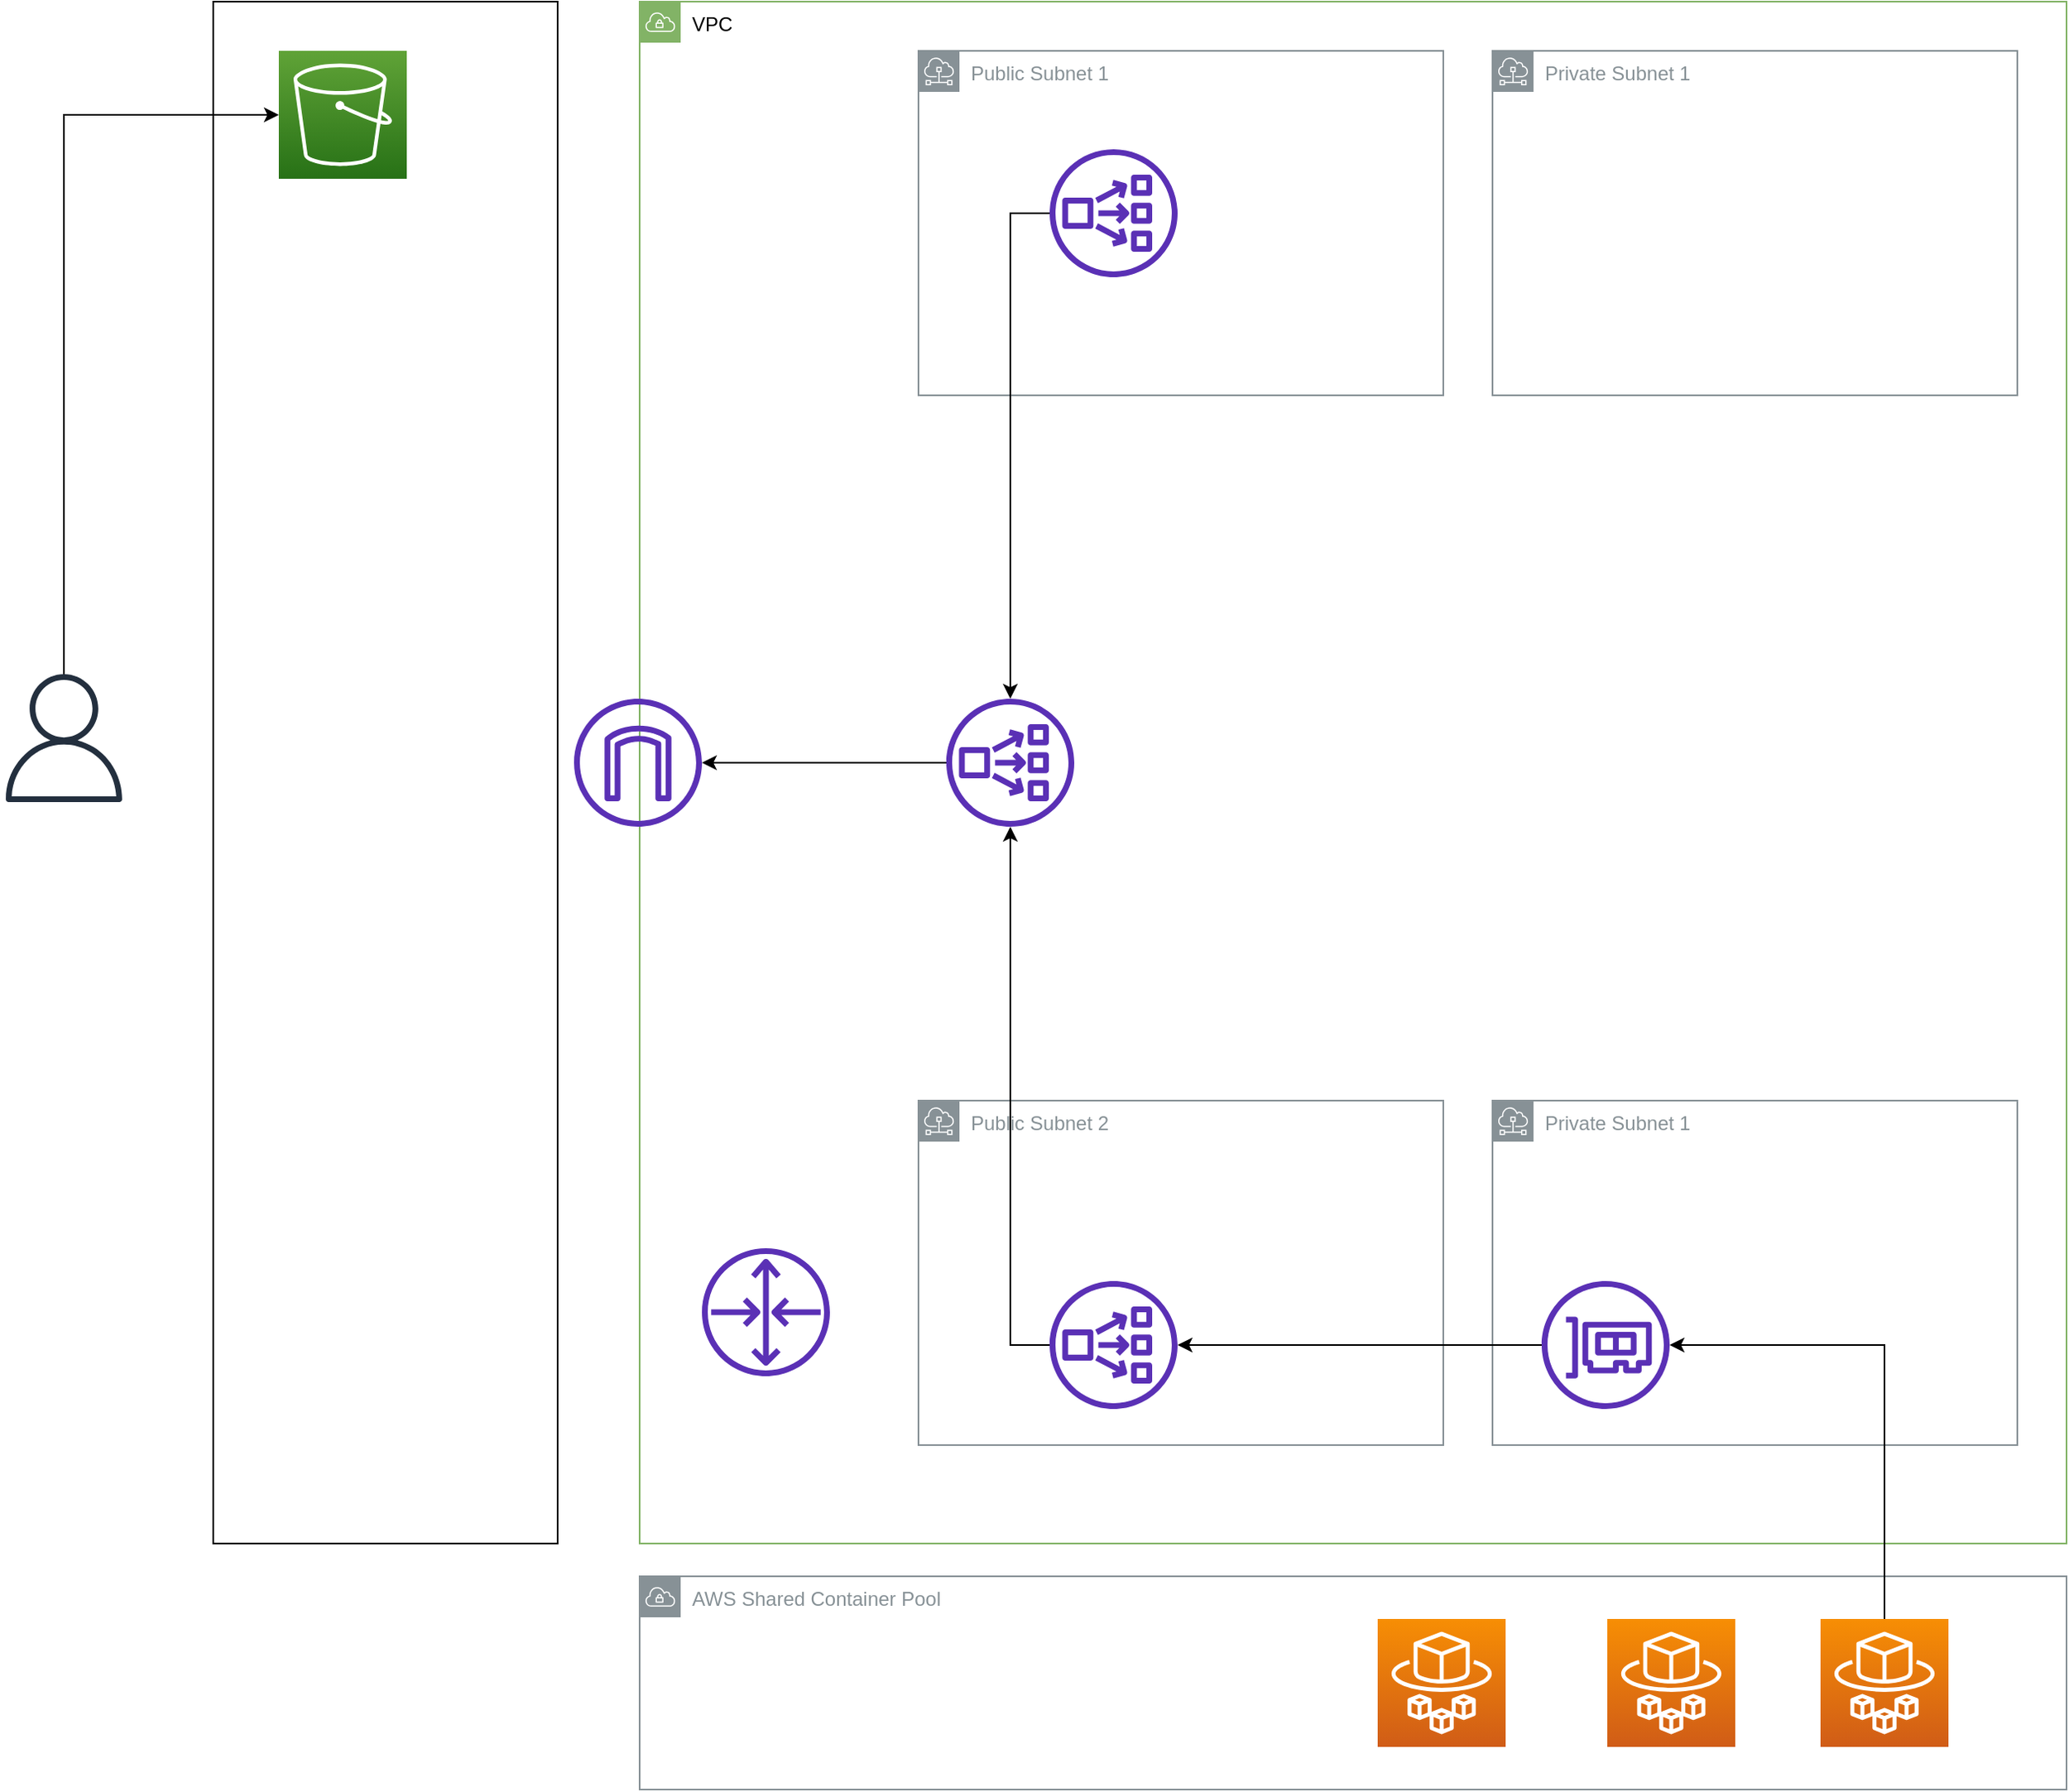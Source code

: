 <mxfile version="13.10.6" type="github">
  <diagram id="kDv7-Yr7B3Lb440SBTyt" name="Page-1">
    <mxGraphModel dx="1104" dy="1102" grid="1" gridSize="10" guides="1" tooltips="1" connect="1" arrows="1" fold="1" page="1" pageScale="1" pageWidth="1350" pageHeight="1300" math="0" shadow="0">
      <root>
        <mxCell id="0" />
        <mxCell id="1" parent="0" />
        <mxCell id="qZjEwAZi6zVkStqaSP1n-34" value="AWS Shared Container Pool" style="outlineConnect=0;gradientColor=none;html=1;whiteSpace=wrap;fontSize=12;fontStyle=0;shape=mxgraph.aws4.group;grIcon=mxgraph.aws4.group_vpc;strokeColor=#879196;fillColor=none;verticalAlign=top;align=left;spacingLeft=30;fontColor=#879196;dashed=0;glass=0;" vertex="1" parent="1">
          <mxGeometry x="410" y="1010" width="870" height="130" as="geometry" />
        </mxCell>
        <mxCell id="qZjEwAZi6zVkStqaSP1n-11" value="VPC" style="outlineConnect=0;html=1;whiteSpace=wrap;fontSize=12;fontStyle=0;shape=mxgraph.aws4.group;grIcon=mxgraph.aws4.group_vpc;strokeColor=#82b366;verticalAlign=top;align=left;spacingLeft=30;dashed=0;glass=0;fillColor=none;" vertex="1" parent="1">
          <mxGeometry x="410" y="50" width="870" height="940" as="geometry" />
        </mxCell>
        <mxCell id="qZjEwAZi6zVkStqaSP1n-5" value="" style="rounded=0;whiteSpace=wrap;html=1;glass=0;gradientColor=#ffffff;fillColor=none;" vertex="1" parent="1">
          <mxGeometry x="150" y="50" width="210" height="940" as="geometry" />
        </mxCell>
        <mxCell id="qZjEwAZi6zVkStqaSP1n-3" style="edgeStyle=orthogonalEdgeStyle;rounded=0;orthogonalLoop=1;jettySize=auto;html=1;" edge="1" parent="1" source="qZjEwAZi6zVkStqaSP1n-1" target="qZjEwAZi6zVkStqaSP1n-2">
          <mxGeometry relative="1" as="geometry">
            <Array as="points">
              <mxPoint x="59" y="119" />
            </Array>
          </mxGeometry>
        </mxCell>
        <mxCell id="qZjEwAZi6zVkStqaSP1n-1" value="" style="outlineConnect=0;fontColor=#232F3E;gradientColor=none;fillColor=#232F3E;strokeColor=none;dashed=0;verticalLabelPosition=bottom;verticalAlign=top;align=center;html=1;fontSize=12;fontStyle=0;aspect=fixed;pointerEvents=1;shape=mxgraph.aws4.user;" vertex="1" parent="1">
          <mxGeometry x="20" y="460" width="78" height="78" as="geometry" />
        </mxCell>
        <mxCell id="qZjEwAZi6zVkStqaSP1n-2" value="" style="outlineConnect=0;fontColor=#232F3E;gradientColor=#60A337;gradientDirection=north;fillColor=#277116;strokeColor=#ffffff;dashed=0;verticalLabelPosition=bottom;verticalAlign=top;align=center;html=1;fontSize=12;fontStyle=0;aspect=fixed;shape=mxgraph.aws4.resourceIcon;resIcon=mxgraph.aws4.s3;" vertex="1" parent="1">
          <mxGeometry x="190" y="80" width="78" height="78" as="geometry" />
        </mxCell>
        <mxCell id="qZjEwAZi6zVkStqaSP1n-14" value="Public Subnet 1" style="outlineConnect=0;gradientColor=none;html=1;whiteSpace=wrap;fontSize=12;fontStyle=0;shape=mxgraph.aws4.group;grIcon=mxgraph.aws4.group_subnet;strokeColor=#879196;fillColor=none;verticalAlign=top;align=left;spacingLeft=30;fontColor=#879196;dashed=0;glass=0;" vertex="1" parent="1">
          <mxGeometry x="580" y="80" width="320" height="210" as="geometry" />
        </mxCell>
        <mxCell id="qZjEwAZi6zVkStqaSP1n-16" value="" style="outlineConnect=0;fontColor=#232F3E;gradientColor=none;fillColor=#5A30B5;strokeColor=none;dashed=0;verticalLabelPosition=bottom;verticalAlign=top;align=center;html=1;fontSize=12;fontStyle=0;aspect=fixed;pointerEvents=1;shape=mxgraph.aws4.internet_gateway;glass=0;" vertex="1" parent="1">
          <mxGeometry x="370" y="475" width="78" height="78" as="geometry" />
        </mxCell>
        <mxCell id="qZjEwAZi6zVkStqaSP1n-17" value="Public Subnet 2" style="outlineConnect=0;gradientColor=none;html=1;whiteSpace=wrap;fontSize=12;fontStyle=0;shape=mxgraph.aws4.group;grIcon=mxgraph.aws4.group_subnet;strokeColor=#879196;fillColor=none;verticalAlign=top;align=left;spacingLeft=30;fontColor=#879196;dashed=0;glass=0;" vertex="1" parent="1">
          <mxGeometry x="580" y="720" width="320" height="210" as="geometry" />
        </mxCell>
        <mxCell id="qZjEwAZi6zVkStqaSP1n-18" value="Private Subnet 1" style="outlineConnect=0;gradientColor=none;html=1;whiteSpace=wrap;fontSize=12;fontStyle=0;shape=mxgraph.aws4.group;grIcon=mxgraph.aws4.group_subnet;strokeColor=#879196;fillColor=none;verticalAlign=top;align=left;spacingLeft=30;fontColor=#879196;dashed=0;glass=0;" vertex="1" parent="1">
          <mxGeometry x="930" y="80" width="320" height="210" as="geometry" />
        </mxCell>
        <mxCell id="qZjEwAZi6zVkStqaSP1n-19" value="Private Subnet 1" style="outlineConnect=0;gradientColor=none;html=1;whiteSpace=wrap;fontSize=12;fontStyle=0;shape=mxgraph.aws4.group;grIcon=mxgraph.aws4.group_subnet;strokeColor=#879196;fillColor=none;verticalAlign=top;align=left;spacingLeft=30;fontColor=#879196;dashed=0;glass=0;" vertex="1" parent="1">
          <mxGeometry x="930" y="720" width="320" height="210" as="geometry" />
        </mxCell>
        <mxCell id="qZjEwAZi6zVkStqaSP1n-41" style="edgeStyle=orthogonalEdgeStyle;rounded=0;orthogonalLoop=1;jettySize=auto;html=1;" edge="1" parent="1" source="qZjEwAZi6zVkStqaSP1n-21" target="qZjEwAZi6zVkStqaSP1n-16">
          <mxGeometry relative="1" as="geometry" />
        </mxCell>
        <mxCell id="qZjEwAZi6zVkStqaSP1n-21" value="" style="outlineConnect=0;fontColor=#232F3E;gradientColor=none;fillColor=#5A30B5;strokeColor=none;dashed=0;verticalLabelPosition=bottom;verticalAlign=top;align=center;html=1;fontSize=12;fontStyle=0;aspect=fixed;pointerEvents=1;shape=mxgraph.aws4.network_load_balancer;glass=0;" vertex="1" parent="1">
          <mxGeometry x="597" y="475" width="78" height="78" as="geometry" />
        </mxCell>
        <mxCell id="qZjEwAZi6zVkStqaSP1n-24" style="edgeStyle=orthogonalEdgeStyle;rounded=0;orthogonalLoop=1;jettySize=auto;html=1;" edge="1" parent="1" source="qZjEwAZi6zVkStqaSP1n-22" target="qZjEwAZi6zVkStqaSP1n-21">
          <mxGeometry relative="1" as="geometry">
            <Array as="points">
              <mxPoint x="636" y="869" />
            </Array>
          </mxGeometry>
        </mxCell>
        <mxCell id="qZjEwAZi6zVkStqaSP1n-22" value="" style="outlineConnect=0;fontColor=#232F3E;gradientColor=none;fillColor=#5A30B5;strokeColor=none;dashed=0;verticalLabelPosition=bottom;verticalAlign=top;align=center;html=1;fontSize=12;fontStyle=0;aspect=fixed;pointerEvents=1;shape=mxgraph.aws4.network_load_balancer;glass=0;" vertex="1" parent="1">
          <mxGeometry x="660" y="830" width="78" height="78" as="geometry" />
        </mxCell>
        <mxCell id="qZjEwAZi6zVkStqaSP1n-45" style="edgeStyle=orthogonalEdgeStyle;rounded=0;orthogonalLoop=1;jettySize=auto;html=1;" edge="1" parent="1" target="qZjEwAZi6zVkStqaSP1n-21">
          <mxGeometry relative="1" as="geometry">
            <mxPoint x="660" y="179" as="sourcePoint" />
            <Array as="points">
              <mxPoint x="636" y="179" />
            </Array>
          </mxGeometry>
        </mxCell>
        <mxCell id="qZjEwAZi6zVkStqaSP1n-23" value="" style="outlineConnect=0;fontColor=#232F3E;gradientColor=none;fillColor=#5A30B5;strokeColor=none;dashed=0;verticalLabelPosition=bottom;verticalAlign=top;align=center;html=1;fontSize=12;fontStyle=0;aspect=fixed;pointerEvents=1;shape=mxgraph.aws4.network_load_balancer;glass=0;" vertex="1" parent="1">
          <mxGeometry x="660" y="140" width="78" height="78" as="geometry" />
        </mxCell>
        <mxCell id="qZjEwAZi6zVkStqaSP1n-28" value="" style="outlineConnect=0;fontColor=#232F3E;gradientColor=#F78E04;gradientDirection=north;fillColor=#D05C17;strokeColor=#ffffff;dashed=0;verticalLabelPosition=bottom;verticalAlign=top;align=center;html=1;fontSize=12;fontStyle=0;aspect=fixed;shape=mxgraph.aws4.resourceIcon;resIcon=mxgraph.aws4.fargate;glass=0;" vertex="1" parent="1">
          <mxGeometry x="1130" y="1036" width="78" height="78" as="geometry" />
        </mxCell>
        <mxCell id="qZjEwAZi6zVkStqaSP1n-35" value="" style="outlineConnect=0;fontColor=#232F3E;gradientColor=#F78E04;gradientDirection=north;fillColor=#D05C17;strokeColor=#ffffff;dashed=0;verticalLabelPosition=bottom;verticalAlign=top;align=center;html=1;fontSize=12;fontStyle=0;aspect=fixed;shape=mxgraph.aws4.resourceIcon;resIcon=mxgraph.aws4.fargate;glass=0;" vertex="1" parent="1">
          <mxGeometry x="1000" y="1036" width="78" height="78" as="geometry" />
        </mxCell>
        <mxCell id="qZjEwAZi6zVkStqaSP1n-36" value="" style="outlineConnect=0;fontColor=#232F3E;gradientColor=#F78E04;gradientDirection=north;fillColor=#D05C17;strokeColor=#ffffff;dashed=0;verticalLabelPosition=bottom;verticalAlign=top;align=center;html=1;fontSize=12;fontStyle=0;aspect=fixed;shape=mxgraph.aws4.resourceIcon;resIcon=mxgraph.aws4.fargate;glass=0;" vertex="1" parent="1">
          <mxGeometry x="860" y="1036" width="78" height="78" as="geometry" />
        </mxCell>
        <mxCell id="qZjEwAZi6zVkStqaSP1n-39" style="edgeStyle=orthogonalEdgeStyle;rounded=0;orthogonalLoop=1;jettySize=auto;html=1;" edge="1" parent="1" source="qZjEwAZi6zVkStqaSP1n-38" target="qZjEwAZi6zVkStqaSP1n-22">
          <mxGeometry relative="1" as="geometry" />
        </mxCell>
        <mxCell id="qZjEwAZi6zVkStqaSP1n-38" value="" style="outlineConnect=0;fontColor=#232F3E;gradientColor=none;fillColor=#5A30B5;strokeColor=none;dashed=0;verticalLabelPosition=bottom;verticalAlign=top;align=center;html=1;fontSize=12;fontStyle=0;aspect=fixed;pointerEvents=1;shape=mxgraph.aws4.elastic_network_interface;glass=0;" vertex="1" parent="1">
          <mxGeometry x="960" y="830" width="78" height="78" as="geometry" />
        </mxCell>
        <mxCell id="qZjEwAZi6zVkStqaSP1n-43" value="" style="outlineConnect=0;fontColor=#232F3E;gradientColor=none;fillColor=#5A30B5;strokeColor=none;dashed=0;verticalLabelPosition=bottom;verticalAlign=top;align=center;html=1;fontSize=12;fontStyle=0;aspect=fixed;pointerEvents=1;shape=mxgraph.aws4.router;glass=0;" vertex="1" parent="1">
          <mxGeometry x="448" y="810" width="78" height="78" as="geometry" />
        </mxCell>
        <mxCell id="qZjEwAZi6zVkStqaSP1n-40" style="edgeStyle=orthogonalEdgeStyle;rounded=0;orthogonalLoop=1;jettySize=auto;html=1;" edge="1" parent="1" source="qZjEwAZi6zVkStqaSP1n-28" target="qZjEwAZi6zVkStqaSP1n-38">
          <mxGeometry relative="1" as="geometry">
            <Array as="points">
              <mxPoint x="1169" y="869" />
            </Array>
          </mxGeometry>
        </mxCell>
      </root>
    </mxGraphModel>
  </diagram>
</mxfile>
